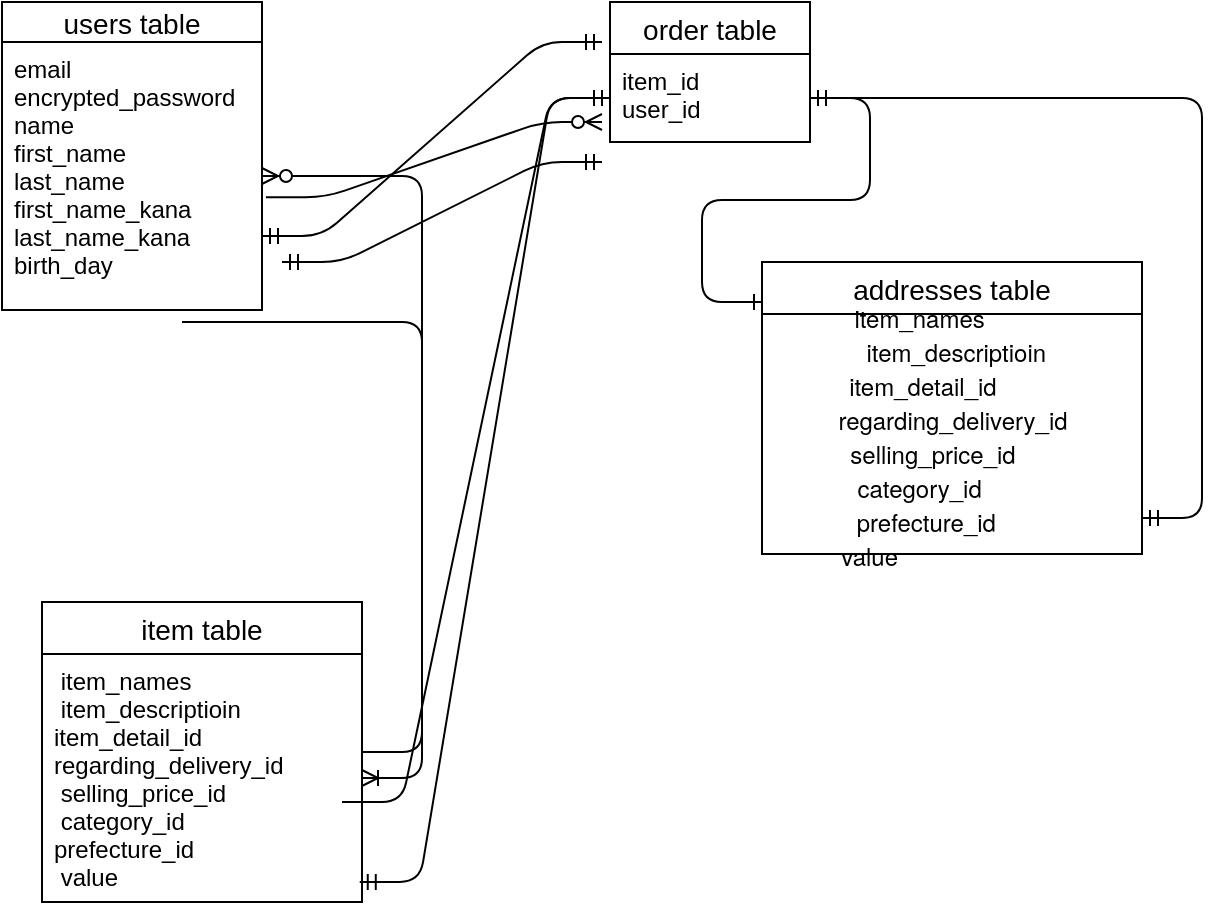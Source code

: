 <mxfile version="13.10.0" type="embed" pages="2">
    <diagram id="YkBnyKRl2p-TyfzLz-09" name="ページ1">
        <mxGraphModel dx="451" dy="727" grid="1" gridSize="10" guides="1" tooltips="1" connect="1" arrows="1" fold="1" page="1" pageScale="1" pageWidth="827" pageHeight="1169" math="0" shadow="0">
            <root>
                <mxCell id="0"/>
                <mxCell id="1" parent="0"/>
                <mxCell id="37" value="users table" style="swimlane;fontStyle=0;childLayout=stackLayout;horizontal=1;startSize=20;horizontalStack=0;resizeParent=1;resizeParentMax=0;resizeLast=0;collapsible=1;marginBottom=0;align=center;fontSize=14;" parent="1" vertex="1">
                    <mxGeometry x="10" y="10" width="130" height="154" as="geometry"/>
                </mxCell>
                <mxCell id="38" value="email    &#10;encrypted_password&#10; name &#10;first_name  &#10;last_name &#10;first_name_kana&#10;last_name_kana &#10;birth_day " style="text;strokeColor=none;fillColor=none;spacingLeft=4;spacingRight=4;overflow=hidden;rotatable=0;points=[[0,0.5],[1,0.5]];portConstraint=eastwest;fontSize=12;" parent="37" vertex="1">
                    <mxGeometry y="20" width="130" height="134" as="geometry"/>
                </mxCell>
                <mxCell id="45" value="item table" style="swimlane;fontStyle=0;childLayout=stackLayout;horizontal=1;startSize=26;horizontalStack=0;resizeParent=1;resizeParentMax=0;resizeLast=0;collapsible=1;marginBottom=0;align=center;fontSize=14;" parent="1" vertex="1">
                    <mxGeometry x="30" y="310" width="160" height="150" as="geometry"/>
                </mxCell>
                <mxCell id="47" value=" item_names           &#10; item_descriptioin&#10;item_detail_id         &#10;regarding_delivery_id&#10; selling_price_id       &#10; category_id           &#10;prefecture_id        &#10; value                        " style="text;strokeColor=none;fillColor=none;spacingLeft=4;spacingRight=4;overflow=hidden;rotatable=0;points=[[0,0.5],[1,0.5]];portConstraint=eastwest;fontSize=12;" parent="45" vertex="1">
                    <mxGeometry y="26" width="160" height="124" as="geometry"/>
                </mxCell>
                <mxCell id="49" value="order table" style="swimlane;fontStyle=0;childLayout=stackLayout;horizontal=1;startSize=26;horizontalStack=0;resizeParent=1;resizeParentMax=0;resizeLast=0;collapsible=1;marginBottom=0;align=center;fontSize=14;" parent="1" vertex="1">
                    <mxGeometry x="314" y="10" width="100" height="70" as="geometry"/>
                </mxCell>
                <mxCell id="51" value="item_id&#10;user_id  " style="text;strokeColor=none;fillColor=none;spacingLeft=4;spacingRight=4;overflow=hidden;rotatable=0;points=[[0,0.5],[1,0.5]];portConstraint=eastwest;fontSize=12;" parent="49" vertex="1">
                    <mxGeometry y="26" width="100" height="44" as="geometry"/>
                </mxCell>
                <mxCell id="57" value="addresses table" style="swimlane;fontStyle=0;childLayout=stackLayout;horizontal=1;startSize=26;horizontalStack=0;resizeParent=1;resizeParentMax=0;resizeLast=0;collapsible=1;marginBottom=0;align=center;fontSize=14;" parent="1" vertex="1">
                    <mxGeometry x="390" y="140" width="190" height="146" as="geometry"/>
                </mxCell>
                <mxCell id="IaQi6nd97xAsM2xDZtXd-110" value="&lt;p class=&quot;p1&quot; style=&quot;margin: 0px ; font-stretch: normal ; line-height: normal ; font-family: &amp;#34;helvetica neue&amp;#34;&quot;&gt;&lt;span class=&quot;Apple-converted-space&quot;&gt;&amp;nbsp;&lt;/span&gt;item_names&lt;span class=&quot;Apple-converted-space&quot;&gt;&amp;nbsp; &amp;nbsp; &amp;nbsp; &amp;nbsp; &amp;nbsp; &amp;nbsp;&lt;/span&gt;&lt;/p&gt;&lt;p class=&quot;p1&quot; style=&quot;margin: 0px ; font-stretch: normal ; line-height: normal ; font-family: &amp;#34;helvetica neue&amp;#34;&quot;&gt;&lt;span class=&quot;Apple-converted-space&quot;&gt;&amp;nbsp;&lt;/span&gt;item_descriptioin&lt;/p&gt;&lt;p class=&quot;p1&quot; style=&quot;margin: 0px ; font-stretch: normal ; line-height: normal ; font-family: &amp;#34;helvetica neue&amp;#34;&quot;&gt;item_detail_id&lt;span class=&quot;Apple-converted-space&quot;&gt;&amp;nbsp; &amp;nbsp; &amp;nbsp; &amp;nbsp; &amp;nbsp;&lt;/span&gt;&lt;/p&gt;&lt;p class=&quot;p1&quot; style=&quot;margin: 0px ; font-stretch: normal ; line-height: normal ; font-family: &amp;#34;helvetica neue&amp;#34;&quot;&gt;regarding_delivery_id&lt;/p&gt;&lt;p class=&quot;p1&quot; style=&quot;margin: 0px ; font-stretch: normal ; line-height: normal ; font-family: &amp;#34;helvetica neue&amp;#34;&quot;&gt;&lt;span class=&quot;Apple-converted-space&quot;&gt;&amp;nbsp;&lt;/span&gt;selling_price_id&lt;span class=&quot;Apple-converted-space&quot;&gt;&amp;nbsp; &amp;nbsp; &amp;nbsp; &amp;nbsp;&lt;/span&gt;&lt;/p&gt;&lt;p class=&quot;p1&quot; style=&quot;margin: 0px ; font-stretch: normal ; line-height: normal ; font-family: &amp;#34;helvetica neue&amp;#34;&quot;&gt;&lt;span class=&quot;Apple-converted-space&quot;&gt;&amp;nbsp;&lt;/span&gt;category_id&lt;span class=&quot;Apple-converted-space&quot;&gt;&amp;nbsp; &amp;nbsp; &amp;nbsp; &amp;nbsp; &amp;nbsp; &amp;nbsp;&lt;/span&gt;&lt;/p&gt;&lt;p class=&quot;p1&quot; style=&quot;margin: 0px ; font-stretch: normal ; line-height: normal ; font-family: &amp;#34;helvetica neue&amp;#34;&quot;&gt;prefecture_id&amp;nbsp;&lt;span class=&quot;Apple-converted-space&quot;&gt;&amp;nbsp; &amp;nbsp; &amp;nbsp; &amp;nbsp;&lt;/span&gt;&lt;/p&gt;&lt;p class=&quot;p1&quot; style=&quot;margin: 0px ; font-stretch: normal ; line-height: normal ; font-family: &amp;#34;helvetica neue&amp;#34;&quot;&gt;&lt;span class=&quot;Apple-converted-space&quot;&gt;&amp;nbsp;&lt;/span&gt;&lt;span&gt;value&lt;/span&gt;&lt;span&gt;&amp;nbsp;&lt;/span&gt;&lt;span class=&quot;Apple-converted-space&quot;&gt;&amp;nbsp; &amp;nbsp; &amp;nbsp; &amp;nbsp; &amp;nbsp; &amp;nbsp; &amp;nbsp; &amp;nbsp;&lt;/span&gt;&lt;span&gt;&amp;nbsp; &amp;nbsp; &amp;nbsp; &amp;nbsp; &amp;nbsp;&amp;nbsp;&lt;/span&gt;&lt;br&gt;&lt;/p&gt;" style="text;html=1;align=center;verticalAlign=middle;resizable=0;points=[];autosize=1;" parent="57" vertex="1">
                    <mxGeometry y="26" width="190" height="120" as="geometry"/>
                </mxCell>
                <mxCell id="92" value="" style="edgeStyle=entityRelationEdgeStyle;fontSize=12;html=1;endArrow=ERoneToMany;" parent="1" target="47" edge="1">
                    <mxGeometry width="100" height="100" relative="1" as="geometry">
                        <mxPoint x="100" y="170" as="sourcePoint"/>
                        <mxPoint x="400" y="140" as="targetPoint"/>
                    </mxGeometry>
                </mxCell>
                <mxCell id="93" value="" style="edgeStyle=entityRelationEdgeStyle;fontSize=12;html=1;endArrow=ERzeroToMany;endFill=1;exitX=1.015;exitY=0.579;exitDx=0;exitDy=0;exitPerimeter=0;" parent="1" source="38" edge="1">
                    <mxGeometry width="100" height="100" relative="1" as="geometry">
                        <mxPoint x="300" y="240" as="sourcePoint"/>
                        <mxPoint x="310" y="70" as="targetPoint"/>
                    </mxGeometry>
                </mxCell>
                <mxCell id="95" value="" style="edgeStyle=entityRelationEdgeStyle;fontSize=12;html=1;endArrow=ERzeroToMany;endFill=1;" parent="1" source="45" target="38" edge="1">
                    <mxGeometry width="100" height="100" relative="1" as="geometry">
                        <mxPoint x="30" y="310" as="sourcePoint"/>
                        <mxPoint x="130" y="210" as="targetPoint"/>
                    </mxGeometry>
                </mxCell>
                <mxCell id="99" value="" style="edgeStyle=entityRelationEdgeStyle;fontSize=12;html=1;endArrow=ERmandOne;startArrow=ERmandOne;" parent="1" edge="1">
                    <mxGeometry width="100" height="100" relative="1" as="geometry">
                        <mxPoint x="150" y="140" as="sourcePoint"/>
                        <mxPoint x="310" y="90" as="targetPoint"/>
                    </mxGeometry>
                </mxCell>
                <mxCell id="105" value="" style="edgeStyle=entityRelationEdgeStyle;fontSize=12;html=1;endArrow=ERone;endFill=1;" parent="1" target="51" edge="1">
                    <mxGeometry width="100" height="100" relative="1" as="geometry">
                        <mxPoint x="180" y="410" as="sourcePoint"/>
                        <mxPoint x="280" y="320" as="targetPoint"/>
                    </mxGeometry>
                </mxCell>
                <mxCell id="106" value="" style="edgeStyle=entityRelationEdgeStyle;fontSize=12;html=1;endArrow=ERmandOne;startArrow=ERmandOne;" parent="1" edge="1">
                    <mxGeometry width="100" height="100" relative="1" as="geometry">
                        <mxPoint x="140" y="127" as="sourcePoint"/>
                        <mxPoint x="310" y="30" as="targetPoint"/>
                    </mxGeometry>
                </mxCell>
                <mxCell id="107" value="" style="edgeStyle=entityRelationEdgeStyle;fontSize=12;html=1;endArrow=ERmandOne;startArrow=ERmandOne;exitX=0.993;exitY=0.919;exitDx=0;exitDy=0;exitPerimeter=0;" parent="1" source="47" target="51" edge="1">
                    <mxGeometry width="100" height="100" relative="1" as="geometry">
                        <mxPoint x="210" y="440" as="sourcePoint"/>
                        <mxPoint x="380" y="140" as="targetPoint"/>
                    </mxGeometry>
                </mxCell>
                <mxCell id="108" value="" style="edgeStyle=entityRelationEdgeStyle;fontSize=12;html=1;endArrow=ERone;endFill=1;" parent="1" source="51" edge="1">
                    <mxGeometry width="100" height="100" relative="1" as="geometry">
                        <mxPoint x="290" y="260" as="sourcePoint"/>
                        <mxPoint x="390" y="160" as="targetPoint"/>
                    </mxGeometry>
                </mxCell>
                <mxCell id="109" value="" style="edgeStyle=entityRelationEdgeStyle;fontSize=12;html=1;endArrow=ERmandOne;startArrow=ERmandOne;" parent="1" target="51" edge="1">
                    <mxGeometry width="100" height="100" relative="1" as="geometry">
                        <mxPoint x="580" y="268" as="sourcePoint"/>
                        <mxPoint x="380" y="140" as="targetPoint"/>
                    </mxGeometry>
                </mxCell>
            </root>
        </mxGraphModel>
    </diagram>
    <diagram id="H47TqA696q_7rfwRZU3h" name="ページ2">
        <mxGraphModel dx="451" dy="727" grid="1" gridSize="10" guides="1" tooltips="1" connect="1" arrows="1" fold="1" page="1" pageScale="1" pageWidth="827" pageHeight="1169" math="0" shadow="0">
            <root>
                <mxCell id="IFTD358aFlfpS6M8Nt6q-0"/>
                <mxCell id="IFTD358aFlfpS6M8Nt6q-1" parent="IFTD358aFlfpS6M8Nt6q-0"/>
                <mxCell id="IFTD358aFlfpS6M8Nt6q-2" value="List" style="swimlane;fontStyle=0;childLayout=stackLayout;horizontal=1;startSize=26;horizontalStack=0;resizeParent=1;resizeParentMax=0;resizeLast=0;collapsible=1;marginBottom=0;align=center;fontSize=14;" vertex="1" parent="IFTD358aFlfpS6M8Nt6q-1">
                    <mxGeometry x="10" y="40" width="160" height="116" as="geometry"/>
                </mxCell>
                <mxCell id="IFTD358aFlfpS6M8Nt6q-3" value="Item 1" style="text;strokeColor=none;fillColor=none;spacingLeft=4;spacingRight=4;overflow=hidden;rotatable=0;points=[[0,0.5],[1,0.5]];portConstraint=eastwest;fontSize=12;" vertex="1" parent="IFTD358aFlfpS6M8Nt6q-2">
                    <mxGeometry y="26" width="160" height="30" as="geometry"/>
                </mxCell>
                <mxCell id="IFTD358aFlfpS6M8Nt6q-4" value="Item 2" style="text;strokeColor=none;fillColor=none;spacingLeft=4;spacingRight=4;overflow=hidden;rotatable=0;points=[[0,0.5],[1,0.5]];portConstraint=eastwest;fontSize=12;" vertex="1" parent="IFTD358aFlfpS6M8Nt6q-2">
                    <mxGeometry y="56" width="160" height="30" as="geometry"/>
                </mxCell>
                <mxCell id="IFTD358aFlfpS6M8Nt6q-5" value="Item 3" style="text;strokeColor=none;fillColor=none;spacingLeft=4;spacingRight=4;overflow=hidden;rotatable=0;points=[[0,0.5],[1,0.5]];portConstraint=eastwest;fontSize=12;" vertex="1" parent="IFTD358aFlfpS6M8Nt6q-2">
                    <mxGeometry y="86" width="160" height="30" as="geometry"/>
                </mxCell>
                <mxCell id="IFTD358aFlfpS6M8Nt6q-6" value="List" style="swimlane;fontStyle=0;childLayout=stackLayout;horizontal=1;startSize=26;horizontalStack=0;resizeParent=1;resizeParentMax=0;resizeLast=0;collapsible=1;marginBottom=0;align=center;fontSize=14;" vertex="1" parent="IFTD358aFlfpS6M8Nt6q-1">
                    <mxGeometry x="300" y="40" width="160" height="116" as="geometry"/>
                </mxCell>
                <mxCell id="IFTD358aFlfpS6M8Nt6q-7" value="Item 1" style="text;strokeColor=none;fillColor=none;spacingLeft=4;spacingRight=4;overflow=hidden;rotatable=0;points=[[0,0.5],[1,0.5]];portConstraint=eastwest;fontSize=12;" vertex="1" parent="IFTD358aFlfpS6M8Nt6q-6">
                    <mxGeometry y="26" width="160" height="30" as="geometry"/>
                </mxCell>
                <mxCell id="IFTD358aFlfpS6M8Nt6q-8" value="Item 2" style="text;strokeColor=none;fillColor=none;spacingLeft=4;spacingRight=4;overflow=hidden;rotatable=0;points=[[0,0.5],[1,0.5]];portConstraint=eastwest;fontSize=12;" vertex="1" parent="IFTD358aFlfpS6M8Nt6q-6">
                    <mxGeometry y="56" width="160" height="30" as="geometry"/>
                </mxCell>
                <mxCell id="IFTD358aFlfpS6M8Nt6q-9" value="Item 3" style="text;strokeColor=none;fillColor=none;spacingLeft=4;spacingRight=4;overflow=hidden;rotatable=0;points=[[0,0.5],[1,0.5]];portConstraint=eastwest;fontSize=12;" vertex="1" parent="IFTD358aFlfpS6M8Nt6q-6">
                    <mxGeometry y="86" width="160" height="30" as="geometry"/>
                </mxCell>
                <mxCell id="IFTD358aFlfpS6M8Nt6q-10" value="" style="endArrow=classic;startArrow=classic;html=1;exitX=1;exitY=0.5;exitDx=0;exitDy=0;" edge="1" parent="IFTD358aFlfpS6M8Nt6q-1" source="IFTD358aFlfpS6M8Nt6q-3">
                    <mxGeometry width="50" height="50" relative="1" as="geometry">
                        <mxPoint x="210" y="340" as="sourcePoint"/>
                        <mxPoint x="290" y="80" as="targetPoint"/>
                    </mxGeometry>
                </mxCell>
                <mxCell id="IFTD358aFlfpS6M8Nt6q-11" value="" style="endArrow=classic;startArrow=classic;html=1;" edge="1" parent="IFTD358aFlfpS6M8Nt6q-1">
                    <mxGeometry width="50" height="50" relative="1" as="geometry">
                        <mxPoint x="200" y="180" as="sourcePoint"/>
                        <mxPoint x="300" y="310" as="targetPoint"/>
                    </mxGeometry>
                </mxCell>
                <mxCell id="IFTD358aFlfpS6M8Nt6q-12" value="" style="endArrow=classic;startArrow=classic;html=1;exitX=0;exitY=0.5;exitDx=0;exitDy=0;entryX=1;entryY=0.5;entryDx=0;entryDy=0;" edge="1" parent="IFTD358aFlfpS6M8Nt6q-1" source="IFTD358aFlfpS6M8Nt6q-8" target="IFTD358aFlfpS6M8Nt6q-4">
                    <mxGeometry width="50" height="50" relative="1" as="geometry">
                        <mxPoint x="210" y="340" as="sourcePoint"/>
                        <mxPoint x="180" y="120" as="targetPoint"/>
                    </mxGeometry>
                </mxCell>
                <mxCell id="IFTD358aFlfpS6M8Nt6q-13" value="" style="endArrow=classic;startArrow=classic;html=1;" edge="1" parent="IFTD358aFlfpS6M8Nt6q-1">
                    <mxGeometry width="50" height="50" relative="1" as="geometry">
                        <mxPoint x="103" y="450" as="sourcePoint"/>
                        <mxPoint x="300" y="613" as="targetPoint"/>
                        <Array as="points">
                            <mxPoint x="210" y="643"/>
                        </Array>
                    </mxGeometry>
                </mxCell>
                <mxCell id="IFTD358aFlfpS6M8Nt6q-14" value="" style="endArrow=classic;startArrow=classic;html=1;entryX=0;entryY=0.5;entryDx=0;entryDy=0;exitX=1;exitY=0.5;exitDx=0;exitDy=0;" edge="1" parent="IFTD358aFlfpS6M8Nt6q-1" source="IFTD358aFlfpS6M8Nt6q-5" target="IFTD358aFlfpS6M8Nt6q-9">
                    <mxGeometry width="50" height="50" relative="1" as="geometry">
                        <mxPoint x="180" y="141" as="sourcePoint"/>
                        <mxPoint x="290" y="150" as="targetPoint"/>
                    </mxGeometry>
                </mxCell>
            </root>
        </mxGraphModel>
    </diagram>
</mxfile>